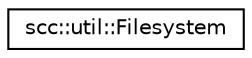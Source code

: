 digraph "Graphical Class Hierarchy"
{
 // LATEX_PDF_SIZE
  edge [fontname="Helvetica",fontsize="10",labelfontname="Helvetica",labelfontsize="10"];
  node [fontname="Helvetica",fontsize="10",shape=record];
  rankdir="LR";
  Node0 [label="scc::util::Filesystem",height=0.2,width=0.4,color="black", fillcolor="white", style="filled",URL="$df/df9/classscc_1_1util_1_1Filesystem.html",tooltip="Common file system utilities."];
}
